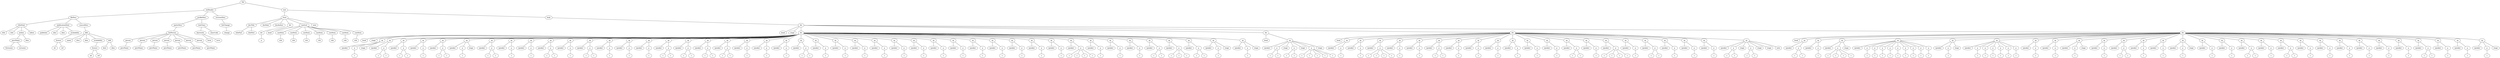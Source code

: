 graph Tree {
	"t0" [label = "TEI"];
	"t1" [label = "teiHeader"];
	"t2" [label = "fileDesc"];
	"t3" [label = "titleStmt"];
	"t4" [label = "title"];
	"t5" [label = "title"];
	"t6" [label = "author"];
	"t7" [label = "persName"];
	"t8" [label = "forename"];
	"t9" [label = "surname"];
	"t10" [label = "idno"];
	"t11" [label = "editor"];
	"t12" [label = "publicationStmt"];
	"t13" [label = "publisher"];
	"t14" [label = "idno"];
	"t15" [label = "idno"];
	"t16" [label = "availability"];
	"t17" [label = "licence"];
	"t18" [label = "ab"];
	"t19" [label = "ref"];
	"t20" [label = "sourceDesc"];
	"t21" [label = "bibl"];
	"t22" [label = "name"];
	"t23" [label = "idno"];
	"t24" [label = "idno"];
	"t25" [label = "availability"];
	"t26" [label = "licence"];
	"t27" [label = "ab"];
	"t28" [label = "ref"];
	"t29" [label = "bibl"];
	"t30" [label = "date"];
	"t31" [label = "idno"];
	"t32" [label = "profileDesc"];
	"t33" [label = "particDesc"];
	"t34" [label = "listPerson"];
	"t35" [label = "person"];
	"t36" [label = "persName"];
	"t37" [label = "person"];
	"t38" [label = "persName"];
	"t39" [label = "person"];
	"t40" [label = "persName"];
	"t41" [label = "person"];
	"t42" [label = "persName"];
	"t43" [label = "person"];
	"t44" [label = "persName"];
	"t45" [label = "person"];
	"t46" [label = "persName"];
	"t47" [label = "person"];
	"t48" [label = "persName"];
	"t49" [label = "textClass"];
	"t50" [label = "keywords"];
	"t51" [label = "term"];
	"t52" [label = "term"];
	"t53" [label = "classCode"];
	"t54" [label = "revisionDesc"];
	"t55" [label = "listChange"];
	"t56" [label = "change"];
	"t57" [label = "text"];
	"t58" [label = "front"];
	"t59" [label = "docTitle"];
	"t60" [label = "titlePart"];
	"t61" [label = "titlePart"];
	"t62" [label = "docDate"];
	"t63" [label = "docAuthor"];
	"t64" [label = "div"];
	"t65" [label = "div"];
	"t66" [label = "p"];
	"t67" [label = "castList"];
	"t68" [label = "head"];
	"t69" [label = "castItem"];
	"t70" [label = "role"];
	"t71" [label = "castItem"];
	"t72" [label = "role"];
	"t73" [label = "castItem"];
	"t74" [label = "role"];
	"t75" [label = "castItem"];
	"t76" [label = "role"];
	"t77" [label = "castItem"];
	"t78" [label = "role"];
	"t79" [label = "castItem"];
	"t80" [label = "role"];
	"t81" [label = "castItem"];
	"t82" [label = "role"];
	"t83" [label = "note"];
	"t84" [label = "body"];
	"t85" [label = "div"];
	"t86" [label = "head"];
	"t87" [label = "stage"];
	"t88" [label = "div"];
	"t89" [label = "head"];
	"t90" [label = "stage"];
	"t91" [label = "sp"];
	"t92" [label = "speaker"];
	"t93" [label = "p"];
	"t94" [label = "s"];
	"t95" [label = "stage"];
	"t96" [label = "sp"];
	"t97" [label = "speaker"];
	"t98" [label = "p"];
	"t99" [label = "s"];
	"t100" [label = "s"];
	"t101" [label = "sp"];
	"t102" [label = "speaker"];
	"t103" [label = "p"];
	"t104" [label = "s"];
	"t105" [label = "s"];
	"t106" [label = "sp"];
	"t107" [label = "speaker"];
	"t108" [label = "p"];
	"t109" [label = "s"];
	"t110" [label = "sp"];
	"t111" [label = "speaker"];
	"t112" [label = "p"];
	"t113" [label = "s"];
	"t114" [label = "s"];
	"t115" [label = "sp"];
	"t116" [label = "speaker"];
	"t117" [label = "p"];
	"t118" [label = "s"];
	"t119" [label = "stage"];
	"t120" [label = "sp"];
	"t121" [label = "speaker"];
	"t122" [label = "p"];
	"t123" [label = "s"];
	"t124" [label = "s"];
	"t125" [label = "sp"];
	"t126" [label = "speaker"];
	"t127" [label = "p"];
	"t128" [label = "s"];
	"t129" [label = "sp"];
	"t130" [label = "speaker"];
	"t131" [label = "p"];
	"t132" [label = "s"];
	"t133" [label = "sp"];
	"t134" [label = "speaker"];
	"t135" [label = "p"];
	"t136" [label = "s"];
	"t137" [label = "s"];
	"t138" [label = "sp"];
	"t139" [label = "speaker"];
	"t140" [label = "p"];
	"t141" [label = "s"];
	"t142" [label = "sp"];
	"t143" [label = "speaker"];
	"t144" [label = "p"];
	"t145" [label = "s"];
	"t146" [label = "s"];
	"t147" [label = "sp"];
	"t148" [label = "speaker"];
	"t149" [label = "p"];
	"t150" [label = "s"];
	"t151" [label = "sp"];
	"t152" [label = "speaker"];
	"t153" [label = "p"];
	"t154" [label = "s"];
	"t155" [label = "sp"];
	"t156" [label = "speaker"];
	"t157" [label = "p"];
	"t158" [label = "s"];
	"t159" [label = "sp"];
	"t160" [label = "speaker"];
	"t161" [label = "p"];
	"t162" [label = "s"];
	"t163" [label = "s"];
	"t164" [label = "sp"];
	"t165" [label = "speaker"];
	"t166" [label = "p"];
	"t167" [label = "s"];
	"t168" [label = "s"];
	"t169" [label = "sp"];
	"t170" [label = "speaker"];
	"t171" [label = "p"];
	"t172" [label = "s"];
	"t173" [label = "s"];
	"t174" [label = "sp"];
	"t175" [label = "speaker"];
	"t176" [label = "p"];
	"t177" [label = "s"];
	"t178" [label = "s"];
	"t179" [label = "sp"];
	"t180" [label = "speaker"];
	"t181" [label = "p"];
	"t182" [label = "s"];
	"t183" [label = "sp"];
	"t184" [label = "speaker"];
	"t185" [label = "p"];
	"t186" [label = "s"];
	"t187" [label = "sp"];
	"t188" [label = "speaker"];
	"t189" [label = "p"];
	"t190" [label = "s"];
	"t191" [label = "sp"];
	"t192" [label = "speaker"];
	"t193" [label = "p"];
	"t194" [label = "s"];
	"t195" [label = "s"];
	"t196" [label = "sp"];
	"t197" [label = "speaker"];
	"t198" [label = "p"];
	"t199" [label = "s"];
	"t200" [label = "sp"];
	"t201" [label = "speaker"];
	"t202" [label = "p"];
	"t203" [label = "s"];
	"t204" [label = "sp"];
	"t205" [label = "speaker"];
	"t206" [label = "p"];
	"t207" [label = "s"];
	"t208" [label = "sp"];
	"t209" [label = "speaker"];
	"t210" [label = "p"];
	"t211" [label = "s"];
	"t212" [label = "sp"];
	"t213" [label = "speaker"];
	"t214" [label = "p"];
	"t215" [label = "s"];
	"t216" [label = "sp"];
	"t217" [label = "speaker"];
	"t218" [label = "p"];
	"t219" [label = "s"];
	"t220" [label = "sp"];
	"t221" [label = "speaker"];
	"t222" [label = "p"];
	"t223" [label = "s"];
	"t224" [label = "sp"];
	"t225" [label = "speaker"];
	"t226" [label = "p"];
	"t227" [label = "s"];
	"t228" [label = "sp"];
	"t229" [label = "speaker"];
	"t230" [label = "p"];
	"t231" [label = "s"];
	"t232" [label = "sp"];
	"t233" [label = "speaker"];
	"t234" [label = "p"];
	"t235" [label = "s"];
	"t236" [label = "sp"];
	"t237" [label = "speaker"];
	"t238" [label = "p"];
	"t239" [label = "s"];
	"t240" [label = "sp"];
	"t241" [label = "speaker"];
	"t242" [label = "p"];
	"t243" [label = "s"];
	"t244" [label = "sp"];
	"t245" [label = "speaker"];
	"t246" [label = "p"];
	"t247" [label = "s"];
	"t248" [label = "sp"];
	"t249" [label = "speaker"];
	"t250" [label = "p"];
	"t251" [label = "s"];
	"t252" [label = "s"];
	"t253" [label = "s"];
	"t254" [label = "s"];
	"t255" [label = "sp"];
	"t256" [label = "speaker"];
	"t257" [label = "p"];
	"t258" [label = "s"];
	"t259" [label = "sp"];
	"t260" [label = "speaker"];
	"t261" [label = "p"];
	"t262" [label = "s"];
	"t263" [label = "sp"];
	"t264" [label = "speaker"];
	"t265" [label = "p"];
	"t266" [label = "s"];
	"t267" [label = "sp"];
	"t268" [label = "speaker"];
	"t269" [label = "p"];
	"t270" [label = "s"];
	"t271" [label = "s"];
	"t272" [label = "sp"];
	"t273" [label = "speaker"];
	"t274" [label = "p"];
	"t275" [label = "s"];
	"t276" [label = "s"];
	"t277" [label = "s"];
	"t278" [label = "sp"];
	"t279" [label = "speaker"];
	"t280" [label = "p"];
	"t281" [label = "s"];
	"t282" [label = "s"];
	"t283" [label = "sp"];
	"t284" [label = "speaker"];
	"t285" [label = "p"];
	"t286" [label = "s"];
	"t287" [label = "stage"];
	"t288" [label = "sp"];
	"t289" [label = "speaker"];
	"t290" [label = "p"];
	"t291" [label = "s"];
	"t292" [label = "stage"];
	"t293" [label = "div"];
	"t294" [label = "head"];
	"t295" [label = "sp"];
	"t296" [label = "speaker"];
	"t297" [label = "p"];
	"t298" [label = "s"];
	"t299" [label = "s"];
	"t300" [label = "stage"];
	"t301" [label = "p"];
	"t302" [label = "s"];
	"t303" [label = "s"];
	"t304" [label = "stage"];
	"t305" [label = "p"];
	"t306" [label = "s"];
	"t307" [label = "s"];
	"t308" [label = "s"];
	"t309" [label = "s"];
	"t310" [label = "s"];
	"t311" [label = "stage"];
	"t312" [label = "div"];
	"t313" [label = "head"];
	"t314" [label = "sp"];
	"t315" [label = "speaker"];
	"t316" [label = "p"];
	"t317" [label = "s"];
	"t318" [label = "sp"];
	"t319" [label = "speaker"];
	"t320" [label = "p"];
	"t321" [label = "s"];
	"t322" [label = "sp"];
	"t323" [label = "speaker"];
	"t324" [label = "p"];
	"t325" [label = "s"];
	"t326" [label = "s"];
	"t327" [label = "s"];
	"t328" [label = "s"];
	"t329" [label = "sp"];
	"t330" [label = "speaker"];
	"t331" [label = "p"];
	"t332" [label = "s"];
	"t333" [label = "sp"];
	"t334" [label = "speaker"];
	"t335" [label = "p"];
	"t336" [label = "s"];
	"t337" [label = "sp"];
	"t338" [label = "speaker"];
	"t339" [label = "p"];
	"t340" [label = "s"];
	"t341" [label = "s"];
	"t342" [label = "sp"];
	"t343" [label = "speaker"];
	"t344" [label = "p"];
	"t345" [label = "s"];
	"t346" [label = "sp"];
	"t347" [label = "speaker"];
	"t348" [label = "p"];
	"t349" [label = "s"];
	"t350" [label = "sp"];
	"t351" [label = "speaker"];
	"t352" [label = "p"];
	"t353" [label = "s"];
	"t354" [label = "sp"];
	"t355" [label = "speaker"];
	"t356" [label = "p"];
	"t357" [label = "s"];
	"t358" [label = "sp"];
	"t359" [label = "speaker"];
	"t360" [label = "p"];
	"t361" [label = "s"];
	"t362" [label = "sp"];
	"t363" [label = "speaker"];
	"t364" [label = "p"];
	"t365" [label = "s"];
	"t366" [label = "sp"];
	"t367" [label = "speaker"];
	"t368" [label = "p"];
	"t369" [label = "s"];
	"t370" [label = "s"];
	"t371" [label = "sp"];
	"t372" [label = "speaker"];
	"t373" [label = "p"];
	"t374" [label = "s"];
	"t375" [label = "sp"];
	"t376" [label = "speaker"];
	"t377" [label = "p"];
	"t378" [label = "s"];
	"t379" [label = "s"];
	"t380" [label = "s"];
	"t381" [label = "s"];
	"t382" [label = "sp"];
	"t383" [label = "speaker"];
	"t384" [label = "p"];
	"t385" [label = "s"];
	"t386" [label = "sp"];
	"t387" [label = "speaker"];
	"t388" [label = "p"];
	"t389" [label = "s"];
	"t390" [label = "s"];
	"t391" [label = "sp"];
	"t392" [label = "speaker"];
	"t393" [label = "p"];
	"t394" [label = "s"];
	"t395" [label = "sp"];
	"t396" [label = "speaker"];
	"t397" [label = "p"];
	"t398" [label = "s"];
	"t399" [label = "sp"];
	"t400" [label = "speaker"];
	"t401" [label = "p"];
	"t402" [label = "s"];
	"t403" [label = "sp"];
	"t404" [label = "speaker"];
	"t405" [label = "p"];
	"t406" [label = "s"];
	"t407" [label = "s"];
	"t408" [label = "stage"];
	"t409" [label = "p"];
	"t410" [label = "s"];
	"t411" [label = "s"];
	"t412" [label = "stage"];
	"t413" [label = "stage"];
	"t414" [label = "note"];
	"t415" [label = "div"];
	"t416" [label = "head"];
	"t417" [label = "sp"];
	"t418" [label = "speaker"];
	"t419" [label = "p"];
	"t420" [label = "s"];
	"t421" [label = "s"];
	"t422" [label = "sp"];
	"t423" [label = "speaker"];
	"t424" [label = "p"];
	"t425" [label = "s"];
	"t426" [label = "sp"];
	"t427" [label = "speaker"];
	"t428" [label = "p"];
	"t429" [label = "s"];
	"t430" [label = "s"];
	"t431" [label = "s"];
	"t432" [label = "s"];
	"t433" [label = "stage"];
	"t434" [label = "sp"];
	"t435" [label = "speaker"];
	"t436" [label = "p"];
	"t437" [label = "s"];
	"t438" [label = "p"];
	"t439" [label = "s"];
	"t440" [label = "p"];
	"t441" [label = "s"];
	"t442" [label = "p"];
	"t443" [label = "s"];
	"t444" [label = "p"];
	"t445" [label = "s"];
	"t446" [label = "p"];
	"t447" [label = "s"];
	"t448" [label = "p"];
	"t449" [label = "s"];
	"t450" [label = "p"];
	"t451" [label = "s"];
	"t452" [label = "p"];
	"t453" [label = "s"];
	"t454" [label = "sp"];
	"t455" [label = "speaker"];
	"t456" [label = "p"];
	"t457" [label = "s"];
	"t458" [label = "stage"];
	"t459" [label = "sp"];
	"t460" [label = "speaker"];
	"t461" [label = "p"];
	"t462" [label = "s"];
	"t463" [label = "p"];
	"t464" [label = "s"];
	"t465" [label = "p"];
	"t466" [label = "s"];
	"t467" [label = "p"];
	"t468" [label = "s"];
	"t469" [label = "p"];
	"t470" [label = "s"];
	"t471" [label = "p"];
	"t472" [label = "s"];
	"t473" [label = "sp"];
	"t474" [label = "speaker"];
	"t475" [label = "p"];
	"t476" [label = "s"];
	"t477" [label = "sp"];
	"t478" [label = "speaker"];
	"t479" [label = "p"];
	"t480" [label = "s"];
	"t481" [label = "sp"];
	"t482" [label = "speaker"];
	"t483" [label = "p"];
	"t484" [label = "s"];
	"t485" [label = "stage"];
	"t486" [label = "sp"];
	"t487" [label = "speaker"];
	"t488" [label = "p"];
	"t489" [label = "s"];
	"t490" [label = "sp"];
	"t491" [label = "speaker"];
	"t492" [label = "p"];
	"t493" [label = "s"];
	"t494" [label = "s"];
	"t495" [label = "sp"];
	"t496" [label = "speaker"];
	"t497" [label = "p"];
	"t498" [label = "s"];
	"t499" [label = "sp"];
	"t500" [label = "speaker"];
	"t501" [label = "p"];
	"t502" [label = "s"];
	"t503" [label = "sp"];
	"t504" [label = "speaker"];
	"t505" [label = "p"];
	"t506" [label = "s"];
	"t507" [label = "stage"];
	"t508" [label = "sp"];
	"t509" [label = "speaker"];
	"t510" [label = "p"];
	"t511" [label = "s"];
	"t512" [label = "sp"];
	"t513" [label = "speaker"];
	"t514" [label = "p"];
	"t515" [label = "s"];
	"t516" [label = "sp"];
	"t517" [label = "speaker"];
	"t518" [label = "p"];
	"t519" [label = "s"];
	"t520" [label = "s"];
	"t521" [label = "sp"];
	"t522" [label = "speaker"];
	"t523" [label = "p"];
	"t524" [label = "s"];
	"t525" [label = "sp"];
	"t526" [label = "speaker"];
	"t527" [label = "p"];
	"t528" [label = "s"];
	"t529" [label = "s"];
	"t530" [label = "sp"];
	"t531" [label = "speaker"];
	"t532" [label = "p"];
	"t533" [label = "s"];
	"t534" [label = "sp"];
	"t535" [label = "speaker"];
	"t536" [label = "p"];
	"t537" [label = "s"];
	"t538" [label = "sp"];
	"t539" [label = "speaker"];
	"t540" [label = "p"];
	"t541" [label = "s"];
	"t542" [label = "sp"];
	"t543" [label = "speaker"];
	"t544" [label = "p"];
	"t545" [label = "s"];
	"t546" [label = "sp"];
	"t547" [label = "speaker"];
	"t548" [label = "p"];
	"t549" [label = "s"];
	"t550" [label = "sp"];
	"t551" [label = "speaker"];
	"t552" [label = "p"];
	"t553" [label = "s"];
	"t554" [label = "sp"];
	"t555" [label = "speaker"];
	"t556" [label = "p"];
	"t557" [label = "s"];
	"t558" [label = "s"];
	"t559" [label = "sp"];
	"t560" [label = "speaker"];
	"t561" [label = "p"];
	"t562" [label = "s"];
	"t563" [label = "sp"];
	"t564" [label = "speaker"];
	"t565" [label = "p"];
	"t566" [label = "s"];
	"t567" [label = "sp"];
	"t568" [label = "speaker"];
	"t569" [label = "p"];
	"t570" [label = "s"];
	"t571" [label = "stage"];
	"t0" -- "t1";
	"t1" -- "t2";
	"t2" -- "t3";
	"t3" -- "t4";
	"t3" -- "t5";
	"t3" -- "t6";
	"t6" -- "t7";
	"t7" -- "t8";
	"t7" -- "t9";
	"t6" -- "t10";
	"t3" -- "t11";
	"t2" -- "t12";
	"t12" -- "t13";
	"t12" -- "t14";
	"t12" -- "t15";
	"t12" -- "t16";
	"t16" -- "t17";
	"t17" -- "t18";
	"t17" -- "t19";
	"t2" -- "t20";
	"t20" -- "t21";
	"t21" -- "t22";
	"t21" -- "t23";
	"t21" -- "t24";
	"t21" -- "t25";
	"t25" -- "t26";
	"t26" -- "t27";
	"t26" -- "t28";
	"t21" -- "t29";
	"t29" -- "t30";
	"t29" -- "t31";
	"t1" -- "t32";
	"t32" -- "t33";
	"t33" -- "t34";
	"t34" -- "t35";
	"t35" -- "t36";
	"t34" -- "t37";
	"t37" -- "t38";
	"t34" -- "t39";
	"t39" -- "t40";
	"t34" -- "t41";
	"t41" -- "t42";
	"t34" -- "t43";
	"t43" -- "t44";
	"t34" -- "t45";
	"t45" -- "t46";
	"t34" -- "t47";
	"t47" -- "t48";
	"t32" -- "t49";
	"t49" -- "t50";
	"t50" -- "t51";
	"t50" -- "t52";
	"t49" -- "t53";
	"t1" -- "t54";
	"t54" -- "t55";
	"t55" -- "t56";
	"t0" -- "t57";
	"t57" -- "t58";
	"t58" -- "t59";
	"t59" -- "t60";
	"t59" -- "t61";
	"t58" -- "t62";
	"t58" -- "t63";
	"t58" -- "t64";
	"t64" -- "t65";
	"t65" -- "t66";
	"t58" -- "t67";
	"t67" -- "t68";
	"t67" -- "t69";
	"t69" -- "t70";
	"t67" -- "t71";
	"t71" -- "t72";
	"t67" -- "t73";
	"t73" -- "t74";
	"t67" -- "t75";
	"t75" -- "t76";
	"t67" -- "t77";
	"t77" -- "t78";
	"t67" -- "t79";
	"t79" -- "t80";
	"t67" -- "t81";
	"t81" -- "t82";
	"t58" -- "t83";
	"t57" -- "t84";
	"t84" -- "t85";
	"t85" -- "t86";
	"t85" -- "t87";
	"t85" -- "t88";
	"t88" -- "t89";
	"t88" -- "t90";
	"t88" -- "t91";
	"t91" -- "t92";
	"t91" -- "t93";
	"t93" -- "t94";
	"t91" -- "t95";
	"t88" -- "t96";
	"t96" -- "t97";
	"t96" -- "t98";
	"t98" -- "t99";
	"t98" -- "t100";
	"t88" -- "t101";
	"t101" -- "t102";
	"t101" -- "t103";
	"t103" -- "t104";
	"t103" -- "t105";
	"t88" -- "t106";
	"t106" -- "t107";
	"t106" -- "t108";
	"t108" -- "t109";
	"t88" -- "t110";
	"t110" -- "t111";
	"t110" -- "t112";
	"t112" -- "t113";
	"t112" -- "t114";
	"t88" -- "t115";
	"t115" -- "t116";
	"t115" -- "t117";
	"t117" -- "t118";
	"t115" -- "t119";
	"t88" -- "t120";
	"t120" -- "t121";
	"t120" -- "t122";
	"t122" -- "t123";
	"t122" -- "t124";
	"t88" -- "t125";
	"t125" -- "t126";
	"t125" -- "t127";
	"t127" -- "t128";
	"t88" -- "t129";
	"t129" -- "t130";
	"t129" -- "t131";
	"t131" -- "t132";
	"t88" -- "t133";
	"t133" -- "t134";
	"t133" -- "t135";
	"t135" -- "t136";
	"t135" -- "t137";
	"t88" -- "t138";
	"t138" -- "t139";
	"t138" -- "t140";
	"t140" -- "t141";
	"t88" -- "t142";
	"t142" -- "t143";
	"t142" -- "t144";
	"t144" -- "t145";
	"t144" -- "t146";
	"t88" -- "t147";
	"t147" -- "t148";
	"t147" -- "t149";
	"t149" -- "t150";
	"t88" -- "t151";
	"t151" -- "t152";
	"t151" -- "t153";
	"t153" -- "t154";
	"t88" -- "t155";
	"t155" -- "t156";
	"t155" -- "t157";
	"t157" -- "t158";
	"t88" -- "t159";
	"t159" -- "t160";
	"t159" -- "t161";
	"t161" -- "t162";
	"t161" -- "t163";
	"t88" -- "t164";
	"t164" -- "t165";
	"t164" -- "t166";
	"t166" -- "t167";
	"t166" -- "t168";
	"t88" -- "t169";
	"t169" -- "t170";
	"t169" -- "t171";
	"t171" -- "t172";
	"t171" -- "t173";
	"t88" -- "t174";
	"t174" -- "t175";
	"t174" -- "t176";
	"t176" -- "t177";
	"t176" -- "t178";
	"t88" -- "t179";
	"t179" -- "t180";
	"t179" -- "t181";
	"t181" -- "t182";
	"t88" -- "t183";
	"t183" -- "t184";
	"t183" -- "t185";
	"t185" -- "t186";
	"t88" -- "t187";
	"t187" -- "t188";
	"t187" -- "t189";
	"t189" -- "t190";
	"t88" -- "t191";
	"t191" -- "t192";
	"t191" -- "t193";
	"t193" -- "t194";
	"t193" -- "t195";
	"t88" -- "t196";
	"t196" -- "t197";
	"t196" -- "t198";
	"t198" -- "t199";
	"t88" -- "t200";
	"t200" -- "t201";
	"t200" -- "t202";
	"t202" -- "t203";
	"t88" -- "t204";
	"t204" -- "t205";
	"t204" -- "t206";
	"t206" -- "t207";
	"t88" -- "t208";
	"t208" -- "t209";
	"t208" -- "t210";
	"t210" -- "t211";
	"t88" -- "t212";
	"t212" -- "t213";
	"t212" -- "t214";
	"t214" -- "t215";
	"t88" -- "t216";
	"t216" -- "t217";
	"t216" -- "t218";
	"t218" -- "t219";
	"t88" -- "t220";
	"t220" -- "t221";
	"t220" -- "t222";
	"t222" -- "t223";
	"t88" -- "t224";
	"t224" -- "t225";
	"t224" -- "t226";
	"t226" -- "t227";
	"t88" -- "t228";
	"t228" -- "t229";
	"t228" -- "t230";
	"t230" -- "t231";
	"t88" -- "t232";
	"t232" -- "t233";
	"t232" -- "t234";
	"t234" -- "t235";
	"t88" -- "t236";
	"t236" -- "t237";
	"t236" -- "t238";
	"t238" -- "t239";
	"t88" -- "t240";
	"t240" -- "t241";
	"t240" -- "t242";
	"t242" -- "t243";
	"t88" -- "t244";
	"t244" -- "t245";
	"t244" -- "t246";
	"t246" -- "t247";
	"t88" -- "t248";
	"t248" -- "t249";
	"t248" -- "t250";
	"t250" -- "t251";
	"t250" -- "t252";
	"t250" -- "t253";
	"t250" -- "t254";
	"t88" -- "t255";
	"t255" -- "t256";
	"t255" -- "t257";
	"t257" -- "t258";
	"t88" -- "t259";
	"t259" -- "t260";
	"t259" -- "t261";
	"t261" -- "t262";
	"t88" -- "t263";
	"t263" -- "t264";
	"t263" -- "t265";
	"t265" -- "t266";
	"t88" -- "t267";
	"t267" -- "t268";
	"t267" -- "t269";
	"t269" -- "t270";
	"t269" -- "t271";
	"t88" -- "t272";
	"t272" -- "t273";
	"t272" -- "t274";
	"t274" -- "t275";
	"t274" -- "t276";
	"t274" -- "t277";
	"t88" -- "t278";
	"t278" -- "t279";
	"t278" -- "t280";
	"t280" -- "t281";
	"t280" -- "t282";
	"t88" -- "t283";
	"t283" -- "t284";
	"t283" -- "t285";
	"t285" -- "t286";
	"t283" -- "t287";
	"t88" -- "t288";
	"t288" -- "t289";
	"t288" -- "t290";
	"t290" -- "t291";
	"t288" -- "t292";
	"t85" -- "t293";
	"t293" -- "t294";
	"t293" -- "t295";
	"t295" -- "t296";
	"t295" -- "t297";
	"t297" -- "t298";
	"t297" -- "t299";
	"t295" -- "t300";
	"t295" -- "t301";
	"t301" -- "t302";
	"t301" -- "t303";
	"t295" -- "t304";
	"t295" -- "t305";
	"t305" -- "t306";
	"t305" -- "t307";
	"t305" -- "t308";
	"t305" -- "t309";
	"t305" -- "t310";
	"t295" -- "t311";
	"t85" -- "t312";
	"t312" -- "t313";
	"t312" -- "t314";
	"t314" -- "t315";
	"t314" -- "t316";
	"t316" -- "t317";
	"t312" -- "t318";
	"t318" -- "t319";
	"t318" -- "t320";
	"t320" -- "t321";
	"t312" -- "t322";
	"t322" -- "t323";
	"t322" -- "t324";
	"t324" -- "t325";
	"t324" -- "t326";
	"t324" -- "t327";
	"t324" -- "t328";
	"t312" -- "t329";
	"t329" -- "t330";
	"t329" -- "t331";
	"t331" -- "t332";
	"t312" -- "t333";
	"t333" -- "t334";
	"t333" -- "t335";
	"t335" -- "t336";
	"t312" -- "t337";
	"t337" -- "t338";
	"t337" -- "t339";
	"t339" -- "t340";
	"t339" -- "t341";
	"t312" -- "t342";
	"t342" -- "t343";
	"t342" -- "t344";
	"t344" -- "t345";
	"t312" -- "t346";
	"t346" -- "t347";
	"t346" -- "t348";
	"t348" -- "t349";
	"t312" -- "t350";
	"t350" -- "t351";
	"t350" -- "t352";
	"t352" -- "t353";
	"t312" -- "t354";
	"t354" -- "t355";
	"t354" -- "t356";
	"t356" -- "t357";
	"t312" -- "t358";
	"t358" -- "t359";
	"t358" -- "t360";
	"t360" -- "t361";
	"t312" -- "t362";
	"t362" -- "t363";
	"t362" -- "t364";
	"t364" -- "t365";
	"t312" -- "t366";
	"t366" -- "t367";
	"t366" -- "t368";
	"t368" -- "t369";
	"t368" -- "t370";
	"t312" -- "t371";
	"t371" -- "t372";
	"t371" -- "t373";
	"t373" -- "t374";
	"t312" -- "t375";
	"t375" -- "t376";
	"t375" -- "t377";
	"t377" -- "t378";
	"t377" -- "t379";
	"t377" -- "t380";
	"t377" -- "t381";
	"t312" -- "t382";
	"t382" -- "t383";
	"t382" -- "t384";
	"t384" -- "t385";
	"t312" -- "t386";
	"t386" -- "t387";
	"t386" -- "t388";
	"t388" -- "t389";
	"t388" -- "t390";
	"t312" -- "t391";
	"t391" -- "t392";
	"t391" -- "t393";
	"t393" -- "t394";
	"t312" -- "t395";
	"t395" -- "t396";
	"t395" -- "t397";
	"t397" -- "t398";
	"t312" -- "t399";
	"t399" -- "t400";
	"t399" -- "t401";
	"t401" -- "t402";
	"t312" -- "t403";
	"t403" -- "t404";
	"t403" -- "t405";
	"t405" -- "t406";
	"t405" -- "t407";
	"t403" -- "t408";
	"t403" -- "t409";
	"t409" -- "t410";
	"t409" -- "t411";
	"t403" -- "t412";
	"t403" -- "t413";
	"t403" -- "t414";
	"t85" -- "t415";
	"t415" -- "t416";
	"t415" -- "t417";
	"t417" -- "t418";
	"t417" -- "t419";
	"t419" -- "t420";
	"t419" -- "t421";
	"t415" -- "t422";
	"t422" -- "t423";
	"t422" -- "t424";
	"t424" -- "t425";
	"t415" -- "t426";
	"t426" -- "t427";
	"t426" -- "t428";
	"t428" -- "t429";
	"t428" -- "t430";
	"t428" -- "t431";
	"t428" -- "t432";
	"t426" -- "t433";
	"t415" -- "t434";
	"t434" -- "t435";
	"t434" -- "t436";
	"t436" -- "t437";
	"t434" -- "t438";
	"t438" -- "t439";
	"t434" -- "t440";
	"t440" -- "t441";
	"t434" -- "t442";
	"t442" -- "t443";
	"t434" -- "t444";
	"t444" -- "t445";
	"t434" -- "t446";
	"t446" -- "t447";
	"t434" -- "t448";
	"t448" -- "t449";
	"t434" -- "t450";
	"t450" -- "t451";
	"t434" -- "t452";
	"t452" -- "t453";
	"t415" -- "t454";
	"t454" -- "t455";
	"t454" -- "t456";
	"t456" -- "t457";
	"t454" -- "t458";
	"t415" -- "t459";
	"t459" -- "t460";
	"t459" -- "t461";
	"t461" -- "t462";
	"t459" -- "t463";
	"t463" -- "t464";
	"t459" -- "t465";
	"t465" -- "t466";
	"t459" -- "t467";
	"t467" -- "t468";
	"t459" -- "t469";
	"t469" -- "t470";
	"t459" -- "t471";
	"t471" -- "t472";
	"t415" -- "t473";
	"t473" -- "t474";
	"t473" -- "t475";
	"t475" -- "t476";
	"t415" -- "t477";
	"t477" -- "t478";
	"t477" -- "t479";
	"t479" -- "t480";
	"t415" -- "t481";
	"t481" -- "t482";
	"t481" -- "t483";
	"t483" -- "t484";
	"t481" -- "t485";
	"t415" -- "t486";
	"t486" -- "t487";
	"t486" -- "t488";
	"t488" -- "t489";
	"t415" -- "t490";
	"t490" -- "t491";
	"t490" -- "t492";
	"t492" -- "t493";
	"t492" -- "t494";
	"t415" -- "t495";
	"t495" -- "t496";
	"t495" -- "t497";
	"t497" -- "t498";
	"t415" -- "t499";
	"t499" -- "t500";
	"t499" -- "t501";
	"t501" -- "t502";
	"t415" -- "t503";
	"t503" -- "t504";
	"t503" -- "t505";
	"t505" -- "t506";
	"t503" -- "t507";
	"t415" -- "t508";
	"t508" -- "t509";
	"t508" -- "t510";
	"t510" -- "t511";
	"t415" -- "t512";
	"t512" -- "t513";
	"t512" -- "t514";
	"t514" -- "t515";
	"t415" -- "t516";
	"t516" -- "t517";
	"t516" -- "t518";
	"t518" -- "t519";
	"t518" -- "t520";
	"t415" -- "t521";
	"t521" -- "t522";
	"t521" -- "t523";
	"t523" -- "t524";
	"t415" -- "t525";
	"t525" -- "t526";
	"t525" -- "t527";
	"t527" -- "t528";
	"t527" -- "t529";
	"t415" -- "t530";
	"t530" -- "t531";
	"t530" -- "t532";
	"t532" -- "t533";
	"t415" -- "t534";
	"t534" -- "t535";
	"t534" -- "t536";
	"t536" -- "t537";
	"t415" -- "t538";
	"t538" -- "t539";
	"t538" -- "t540";
	"t540" -- "t541";
	"t415" -- "t542";
	"t542" -- "t543";
	"t542" -- "t544";
	"t544" -- "t545";
	"t415" -- "t546";
	"t546" -- "t547";
	"t546" -- "t548";
	"t548" -- "t549";
	"t415" -- "t550";
	"t550" -- "t551";
	"t550" -- "t552";
	"t552" -- "t553";
	"t415" -- "t554";
	"t554" -- "t555";
	"t554" -- "t556";
	"t556" -- "t557";
	"t556" -- "t558";
	"t415" -- "t559";
	"t559" -- "t560";
	"t559" -- "t561";
	"t561" -- "t562";
	"t415" -- "t563";
	"t563" -- "t564";
	"t563" -- "t565";
	"t565" -- "t566";
	"t415" -- "t567";
	"t567" -- "t568";
	"t567" -- "t569";
	"t569" -- "t570";
	"t567" -- "t571";
}

